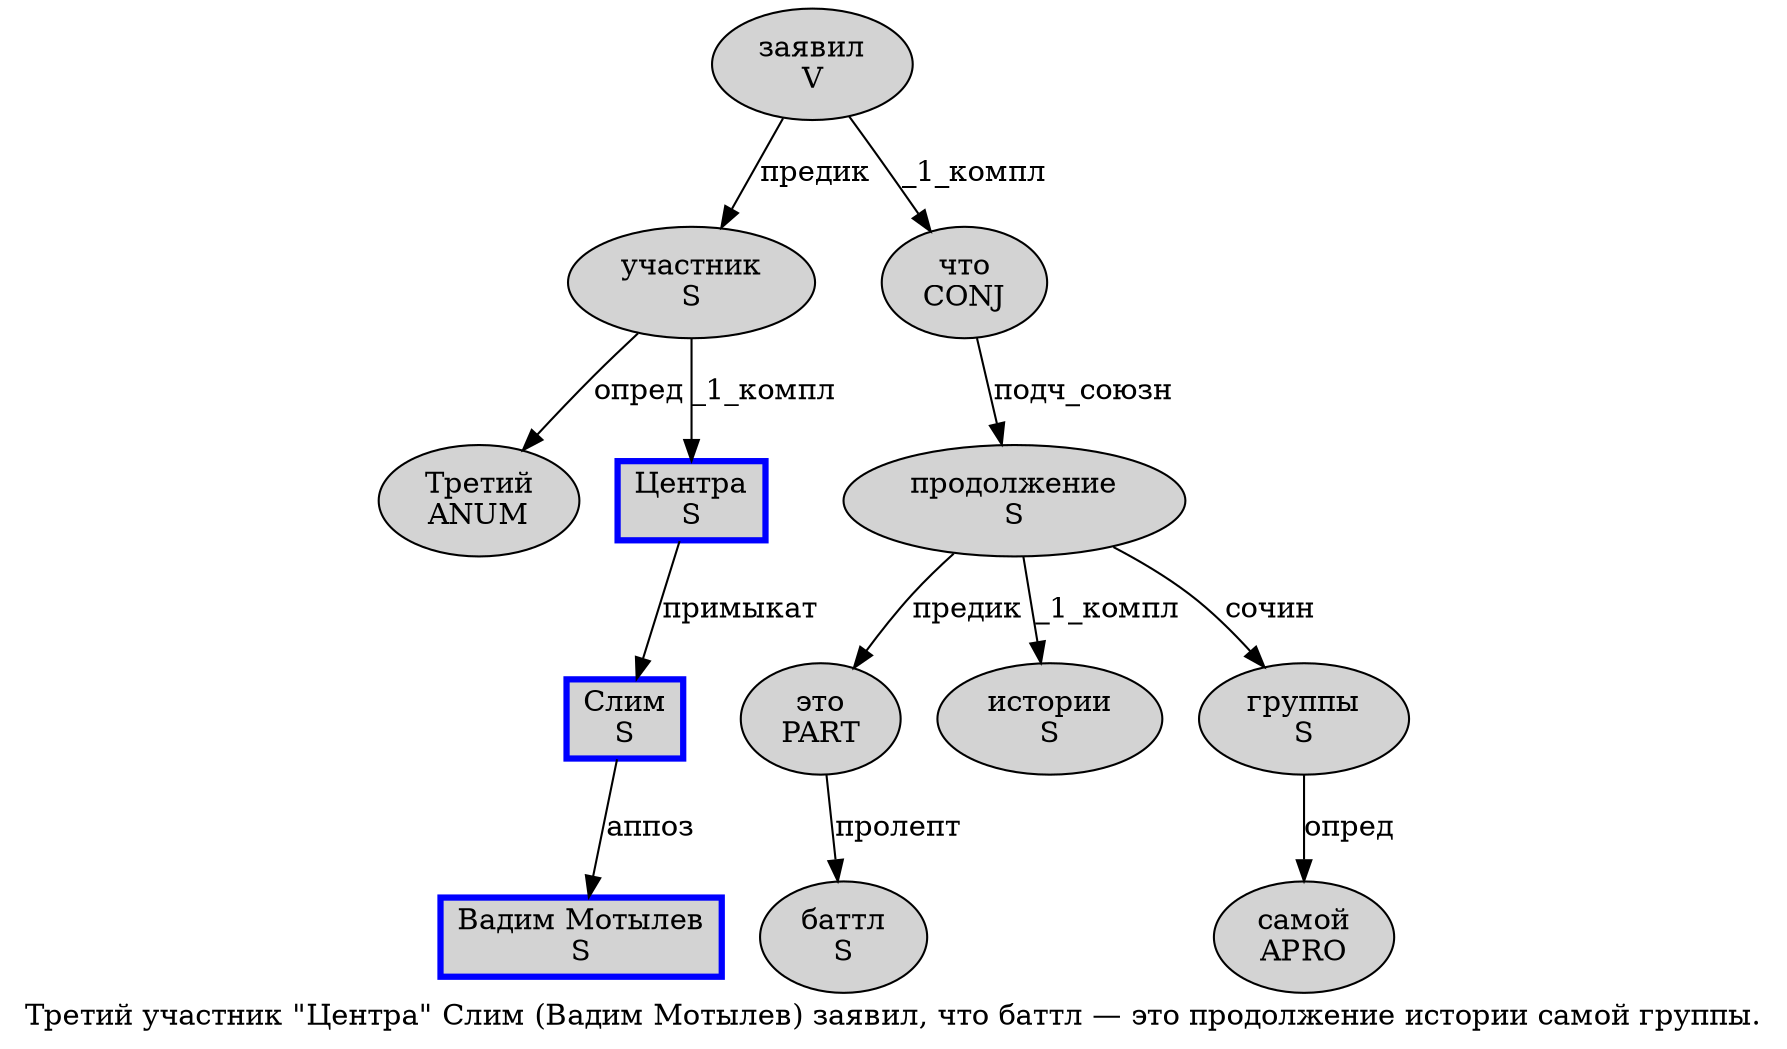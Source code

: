 digraph SENTENCE_347 {
	graph [label="Третий участник \"Центра\" Слим (Вадим Мотылев) заявил, что баттл — это продолжение истории самой группы."]
	node [style=filled]
		0 [label="Третий
ANUM" color="" fillcolor=lightgray penwidth=1 shape=ellipse]
		1 [label="участник
S" color="" fillcolor=lightgray penwidth=1 shape=ellipse]
		3 [label="Центра
S" color=blue fillcolor=lightgray penwidth=3 shape=box]
		5 [label="Слим
S" color=blue fillcolor=lightgray penwidth=3 shape=box]
		7 [label="Вадим Мотылев
S" color=blue fillcolor=lightgray penwidth=3 shape=box]
		9 [label="заявил
V" color="" fillcolor=lightgray penwidth=1 shape=ellipse]
		11 [label="что
CONJ" color="" fillcolor=lightgray penwidth=1 shape=ellipse]
		12 [label="баттл
S" color="" fillcolor=lightgray penwidth=1 shape=ellipse]
		14 [label="это
PART" color="" fillcolor=lightgray penwidth=1 shape=ellipse]
		15 [label="продолжение
S" color="" fillcolor=lightgray penwidth=1 shape=ellipse]
		16 [label="истории
S" color="" fillcolor=lightgray penwidth=1 shape=ellipse]
		17 [label="самой
APRO" color="" fillcolor=lightgray penwidth=1 shape=ellipse]
		18 [label="группы
S" color="" fillcolor=lightgray penwidth=1 shape=ellipse]
			1 -> 0 [label="опред"]
			1 -> 3 [label="_1_компл"]
			15 -> 14 [label="предик"]
			15 -> 16 [label="_1_компл"]
			15 -> 18 [label="сочин"]
			5 -> 7 [label="аппоз"]
			18 -> 17 [label="опред"]
			11 -> 15 [label="подч_союзн"]
			14 -> 12 [label="пролепт"]
			9 -> 1 [label="предик"]
			9 -> 11 [label="_1_компл"]
			3 -> 5 [label="примыкат"]
}